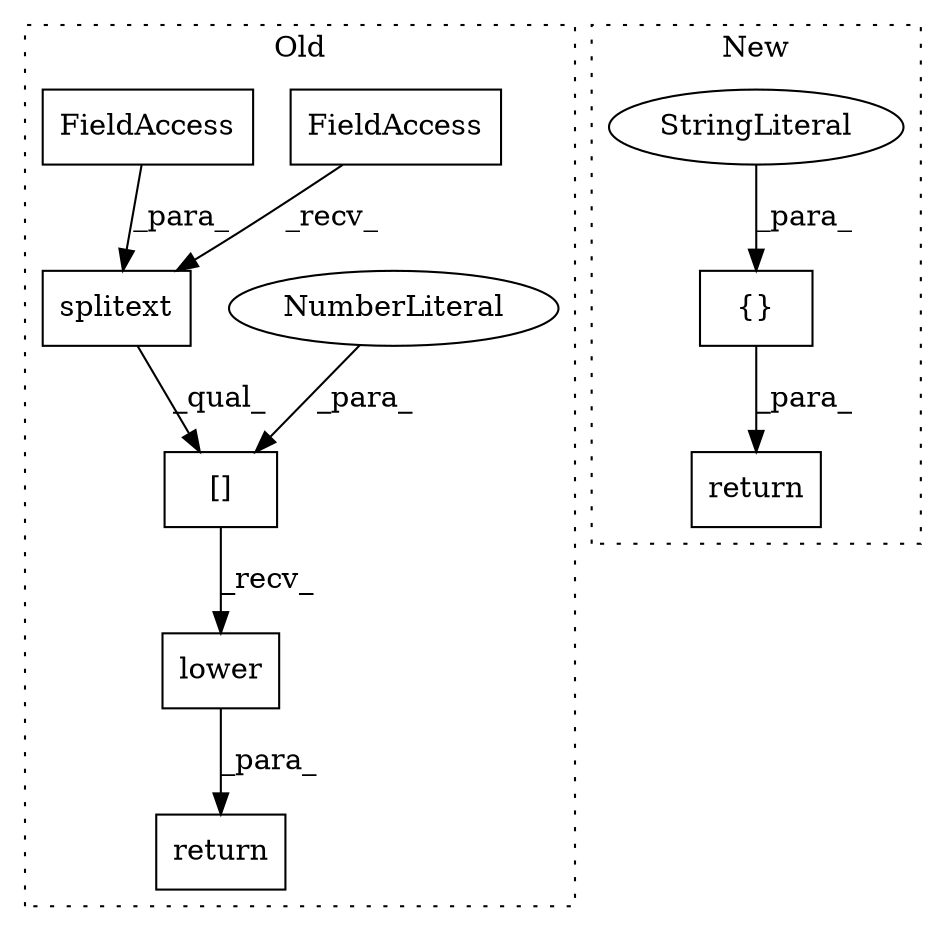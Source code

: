digraph G {
subgraph cluster0 {
1 [label="splitext" a="32" s="9321,9334" l="9,1" shape="box"];
3 [label="FieldAccess" a="22" s="9313" l="7" shape="box"];
4 [label="[]" a="2" s="9313,9337" l="23,1" shape="box"];
5 [label="NumberLiteral" a="34" s="9336" l="1" shape="ellipse"];
6 [label="FieldAccess" a="22" s="9330" l="4" shape="box"];
7 [label="return" a="41" s="9301" l="7" shape="box"];
9 [label="lower" a="32" s="9339" l="7" shape="box"];
label = "Old";
style="dotted";
}
subgraph cluster1 {
2 [label="return" a="41" s="8427" l="7" shape="box"];
8 [label="{}" a="4" s="8485,8506" l="1,1" shape="box"];
10 [label="StringLiteral" a="45" s="8486" l="6" shape="ellipse"];
label = "New";
style="dotted";
}
1 -> 4 [label="_qual_"];
3 -> 1 [label="_recv_"];
4 -> 9 [label="_recv_"];
5 -> 4 [label="_para_"];
6 -> 1 [label="_para_"];
8 -> 2 [label="_para_"];
9 -> 7 [label="_para_"];
10 -> 8 [label="_para_"];
}